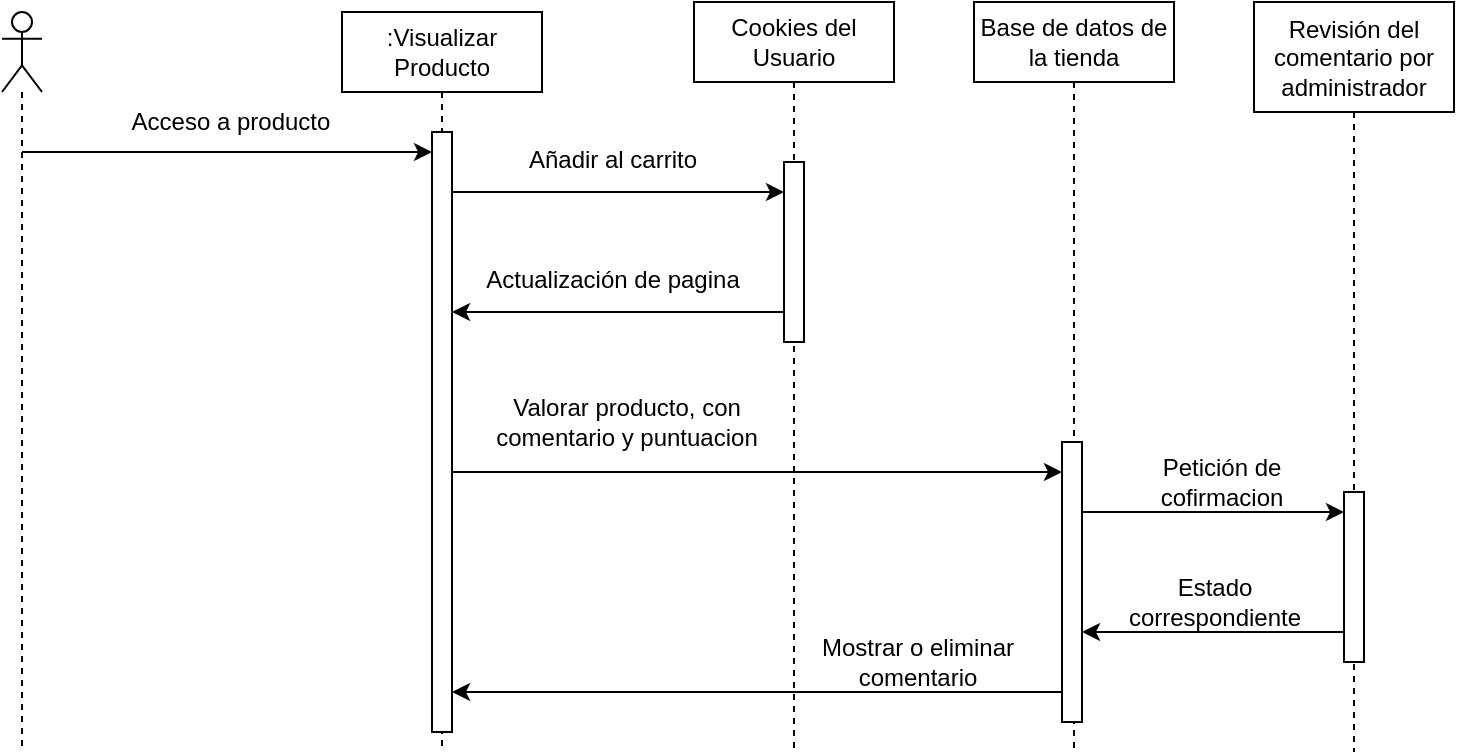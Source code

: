 <mxfile version="21.3.3" type="device">
  <diagram name="Página-1" id="KluLotMRtZNch3aj7csT">
    <mxGraphModel dx="4742" dy="-2711" grid="1" gridSize="10" guides="1" tooltips="1" connect="1" arrows="1" fold="1" page="1" pageScale="1" pageWidth="827" pageHeight="1169" math="0" shadow="0">
      <root>
        <mxCell id="0" />
        <mxCell id="1" parent="0" />
        <mxCell id="ue56pmoTqdd_tULcpcZu-1" value=":Visualizar Producto" style="shape=umlLifeline;perimeter=lifelinePerimeter;whiteSpace=wrap;html=1;container=1;dropTarget=0;collapsible=0;recursiveResize=0;outlineConnect=0;portConstraint=eastwest;newEdgeStyle={&quot;edgeStyle&quot;:&quot;elbowEdgeStyle&quot;,&quot;elbow&quot;:&quot;vertical&quot;,&quot;curved&quot;:0,&quot;rounded&quot;:0};" vertex="1" parent="1">
          <mxGeometry x="-3070" y="3795" width="100" height="370" as="geometry" />
        </mxCell>
        <mxCell id="ue56pmoTqdd_tULcpcZu-2" value="" style="html=1;points=[];perimeter=orthogonalPerimeter;outlineConnect=0;targetShapes=umlLifeline;portConstraint=eastwest;newEdgeStyle={&quot;edgeStyle&quot;:&quot;elbowEdgeStyle&quot;,&quot;elbow&quot;:&quot;vertical&quot;,&quot;curved&quot;:0,&quot;rounded&quot;:0};" vertex="1" parent="ue56pmoTqdd_tULcpcZu-1">
          <mxGeometry x="45" y="60" width="10" height="300" as="geometry" />
        </mxCell>
        <mxCell id="ue56pmoTqdd_tULcpcZu-3" style="edgeStyle=orthogonalEdgeStyle;rounded=0;orthogonalLoop=1;jettySize=auto;html=1;" edge="1" parent="1" source="ue56pmoTqdd_tULcpcZu-15" target="ue56pmoTqdd_tULcpcZu-2">
          <mxGeometry relative="1" as="geometry">
            <mxPoint x="-3230" y="3970.032" as="sourcePoint" />
            <Array as="points">
              <mxPoint x="-3100" y="3865" />
              <mxPoint x="-3100" y="3865" />
            </Array>
          </mxGeometry>
        </mxCell>
        <mxCell id="ue56pmoTqdd_tULcpcZu-4" value="Base de datos de la tienda" style="shape=umlLifeline;perimeter=lifelinePerimeter;whiteSpace=wrap;html=1;container=1;dropTarget=0;collapsible=0;recursiveResize=0;outlineConnect=0;portConstraint=eastwest;newEdgeStyle={&quot;edgeStyle&quot;:&quot;elbowEdgeStyle&quot;,&quot;elbow&quot;:&quot;vertical&quot;,&quot;curved&quot;:0,&quot;rounded&quot;:0};" vertex="1" parent="1">
          <mxGeometry x="-2754" y="3790" width="100" height="375" as="geometry" />
        </mxCell>
        <mxCell id="ue56pmoTqdd_tULcpcZu-5" value="" style="html=1;points=[];perimeter=orthogonalPerimeter;outlineConnect=0;targetShapes=umlLifeline;portConstraint=eastwest;newEdgeStyle={&quot;edgeStyle&quot;:&quot;elbowEdgeStyle&quot;,&quot;elbow&quot;:&quot;vertical&quot;,&quot;curved&quot;:0,&quot;rounded&quot;:0};" vertex="1" parent="ue56pmoTqdd_tULcpcZu-4">
          <mxGeometry x="44" y="220" width="10" height="140" as="geometry" />
        </mxCell>
        <mxCell id="ue56pmoTqdd_tULcpcZu-6" style="edgeStyle=elbowEdgeStyle;rounded=0;orthogonalLoop=1;jettySize=auto;html=1;elbow=vertical;curved=0;" edge="1" parent="1" source="ue56pmoTqdd_tULcpcZu-2" target="ue56pmoTqdd_tULcpcZu-17">
          <mxGeometry relative="1" as="geometry">
            <Array as="points">
              <mxPoint x="-2940" y="3885" />
            </Array>
            <mxPoint x="-2235" y="3885" as="targetPoint" />
          </mxGeometry>
        </mxCell>
        <mxCell id="ue56pmoTqdd_tULcpcZu-7" value="Acceso a producto" style="text;html=1;strokeColor=none;fillColor=none;align=center;verticalAlign=middle;whiteSpace=wrap;rounded=0;" vertex="1" parent="1">
          <mxGeometry x="-3196.5" y="3835" width="141" height="30" as="geometry" />
        </mxCell>
        <mxCell id="ue56pmoTqdd_tULcpcZu-8" value="Añadir al carrito" style="text;html=1;strokeColor=none;fillColor=none;align=center;verticalAlign=middle;whiteSpace=wrap;rounded=0;" vertex="1" parent="1">
          <mxGeometry x="-3005" y="3854" width="141" height="30" as="geometry" />
        </mxCell>
        <mxCell id="ue56pmoTqdd_tULcpcZu-9" style="edgeStyle=elbowEdgeStyle;rounded=0;orthogonalLoop=1;jettySize=auto;html=1;elbow=vertical;curved=0;" edge="1" parent="1" source="ue56pmoTqdd_tULcpcZu-17" target="ue56pmoTqdd_tULcpcZu-2">
          <mxGeometry relative="1" as="geometry">
            <mxPoint x="-2940" y="3995" as="sourcePoint" />
            <mxPoint x="-2950" y="3975" as="targetPoint" />
            <Array as="points">
              <mxPoint x="-2940" y="3945" />
            </Array>
          </mxGeometry>
        </mxCell>
        <mxCell id="ue56pmoTqdd_tULcpcZu-10" value="Actualización de pagina" style="text;html=1;strokeColor=none;fillColor=none;align=center;verticalAlign=middle;whiteSpace=wrap;rounded=0;" vertex="1" parent="1">
          <mxGeometry x="-3005" y="3914" width="141" height="30" as="geometry" />
        </mxCell>
        <mxCell id="ue56pmoTqdd_tULcpcZu-11" value="Revisión del comentario por administrador" style="shape=umlLifeline;perimeter=lifelinePerimeter;whiteSpace=wrap;html=1;container=1;dropTarget=0;collapsible=0;recursiveResize=0;outlineConnect=0;portConstraint=eastwest;newEdgeStyle={&quot;edgeStyle&quot;:&quot;elbowEdgeStyle&quot;,&quot;elbow&quot;:&quot;vertical&quot;,&quot;curved&quot;:0,&quot;rounded&quot;:0};size=55;" vertex="1" parent="1">
          <mxGeometry x="-2614" y="3790" width="100" height="375" as="geometry" />
        </mxCell>
        <mxCell id="ue56pmoTqdd_tULcpcZu-12" value="" style="html=1;points=[];perimeter=orthogonalPerimeter;outlineConnect=0;targetShapes=umlLifeline;portConstraint=eastwest;newEdgeStyle={&quot;edgeStyle&quot;:&quot;elbowEdgeStyle&quot;,&quot;elbow&quot;:&quot;vertical&quot;,&quot;curved&quot;:0,&quot;rounded&quot;:0};" vertex="1" parent="ue56pmoTqdd_tULcpcZu-11">
          <mxGeometry x="45" y="245" width="10" height="85" as="geometry" />
        </mxCell>
        <mxCell id="ue56pmoTqdd_tULcpcZu-13" style="edgeStyle=elbowEdgeStyle;rounded=0;orthogonalLoop=1;jettySize=auto;html=1;elbow=vertical;curved=0;" edge="1" parent="1" source="ue56pmoTqdd_tULcpcZu-2">
          <mxGeometry relative="1" as="geometry">
            <Array as="points">
              <mxPoint x="-2760" y="4025" />
              <mxPoint x="-2840" y="4015" />
            </Array>
            <mxPoint x="-2710" y="4025" as="targetPoint" />
          </mxGeometry>
        </mxCell>
        <mxCell id="ue56pmoTqdd_tULcpcZu-14" value="Valorar producto, con comentario y puntuacion" style="text;html=1;strokeColor=none;fillColor=none;align=center;verticalAlign=middle;whiteSpace=wrap;rounded=0;" vertex="1" parent="1">
          <mxGeometry x="-3015" y="3985" width="175" height="30" as="geometry" />
        </mxCell>
        <mxCell id="ue56pmoTqdd_tULcpcZu-15" value="" style="shape=umlLifeline;perimeter=lifelinePerimeter;whiteSpace=wrap;html=1;container=1;dropTarget=0;collapsible=0;recursiveResize=0;outlineConnect=0;portConstraint=eastwest;newEdgeStyle={&quot;edgeStyle&quot;:&quot;elbowEdgeStyle&quot;,&quot;elbow&quot;:&quot;vertical&quot;,&quot;curved&quot;:0,&quot;rounded&quot;:0};participant=umlActor;" vertex="1" parent="1">
          <mxGeometry x="-3240" y="3795" width="20" height="370" as="geometry" />
        </mxCell>
        <mxCell id="ue56pmoTqdd_tULcpcZu-16" value="Cookies del Usuario" style="shape=umlLifeline;perimeter=lifelinePerimeter;whiteSpace=wrap;html=1;container=1;dropTarget=0;collapsible=0;recursiveResize=0;outlineConnect=0;portConstraint=eastwest;newEdgeStyle={&quot;edgeStyle&quot;:&quot;elbowEdgeStyle&quot;,&quot;elbow&quot;:&quot;vertical&quot;,&quot;curved&quot;:0,&quot;rounded&quot;:0};" vertex="1" parent="1">
          <mxGeometry x="-2894" y="3790" width="100" height="375" as="geometry" />
        </mxCell>
        <mxCell id="ue56pmoTqdd_tULcpcZu-17" value="" style="html=1;points=[];perimeter=orthogonalPerimeter;outlineConnect=0;targetShapes=umlLifeline;portConstraint=eastwest;newEdgeStyle={&quot;edgeStyle&quot;:&quot;elbowEdgeStyle&quot;,&quot;elbow&quot;:&quot;vertical&quot;,&quot;curved&quot;:0,&quot;rounded&quot;:0};" vertex="1" parent="ue56pmoTqdd_tULcpcZu-16">
          <mxGeometry x="45" y="80" width="10" height="90" as="geometry" />
        </mxCell>
        <mxCell id="ue56pmoTqdd_tULcpcZu-18" style="edgeStyle=elbowEdgeStyle;rounded=0;orthogonalLoop=1;jettySize=auto;html=1;elbow=vertical;curved=0;" edge="1" parent="1" source="ue56pmoTqdd_tULcpcZu-5" target="ue56pmoTqdd_tULcpcZu-12">
          <mxGeometry relative="1" as="geometry">
            <Array as="points">
              <mxPoint x="-2590" y="4045" />
              <mxPoint x="-2460" y="4055" />
              <mxPoint x="-2520" y="4045" />
            </Array>
          </mxGeometry>
        </mxCell>
        <mxCell id="ue56pmoTqdd_tULcpcZu-19" value="Petición de cofirmacion" style="text;html=1;strokeColor=none;fillColor=none;align=center;verticalAlign=middle;whiteSpace=wrap;rounded=0;" vertex="1" parent="1">
          <mxGeometry x="-2682" y="4015" width="104" height="30" as="geometry" />
        </mxCell>
        <mxCell id="ue56pmoTqdd_tULcpcZu-20" style="edgeStyle=elbowEdgeStyle;rounded=0;orthogonalLoop=1;jettySize=auto;html=1;elbow=vertical;curved=0;" edge="1" parent="1" source="ue56pmoTqdd_tULcpcZu-12" target="ue56pmoTqdd_tULcpcZu-5">
          <mxGeometry relative="1" as="geometry">
            <Array as="points">
              <mxPoint x="-2600" y="4105" />
            </Array>
          </mxGeometry>
        </mxCell>
        <mxCell id="ue56pmoTqdd_tULcpcZu-21" value="Estado correspondiente" style="text;html=1;strokeColor=none;fillColor=none;align=center;verticalAlign=middle;whiteSpace=wrap;rounded=0;" vertex="1" parent="1">
          <mxGeometry x="-2686" y="4075" width="105" height="30" as="geometry" />
        </mxCell>
        <mxCell id="ue56pmoTqdd_tULcpcZu-22" style="edgeStyle=elbowEdgeStyle;rounded=0;orthogonalLoop=1;jettySize=auto;html=1;elbow=vertical;curved=0;" edge="1" parent="1" source="ue56pmoTqdd_tULcpcZu-5" target="ue56pmoTqdd_tULcpcZu-2">
          <mxGeometry relative="1" as="geometry">
            <mxPoint x="-2750" y="4125" as="sourcePoint" />
            <mxPoint x="-3005" y="4125" as="targetPoint" />
            <Array as="points">
              <mxPoint x="-2740" y="4135" />
              <mxPoint x="-2905" y="4125" />
            </Array>
          </mxGeometry>
        </mxCell>
        <mxCell id="ue56pmoTqdd_tULcpcZu-23" value="Mostrar o eliminar comentario" style="text;html=1;strokeColor=none;fillColor=none;align=center;verticalAlign=middle;whiteSpace=wrap;rounded=0;" vertex="1" parent="1">
          <mxGeometry x="-2847" y="4105" width="130" height="30" as="geometry" />
        </mxCell>
      </root>
    </mxGraphModel>
  </diagram>
</mxfile>
